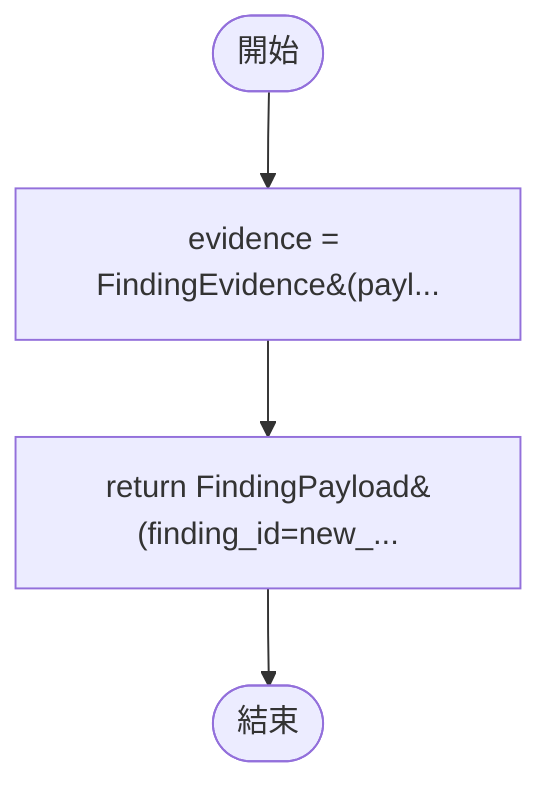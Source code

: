 flowchart TB
    n1([開始])
    n2([結束])
    n3[evidence = FindingEvidence&#40;payl...]
    n4[return FindingPayload&#40;finding_id=new_...]
    n1 --> n3
    n3 --> n4
    n4 --> n2